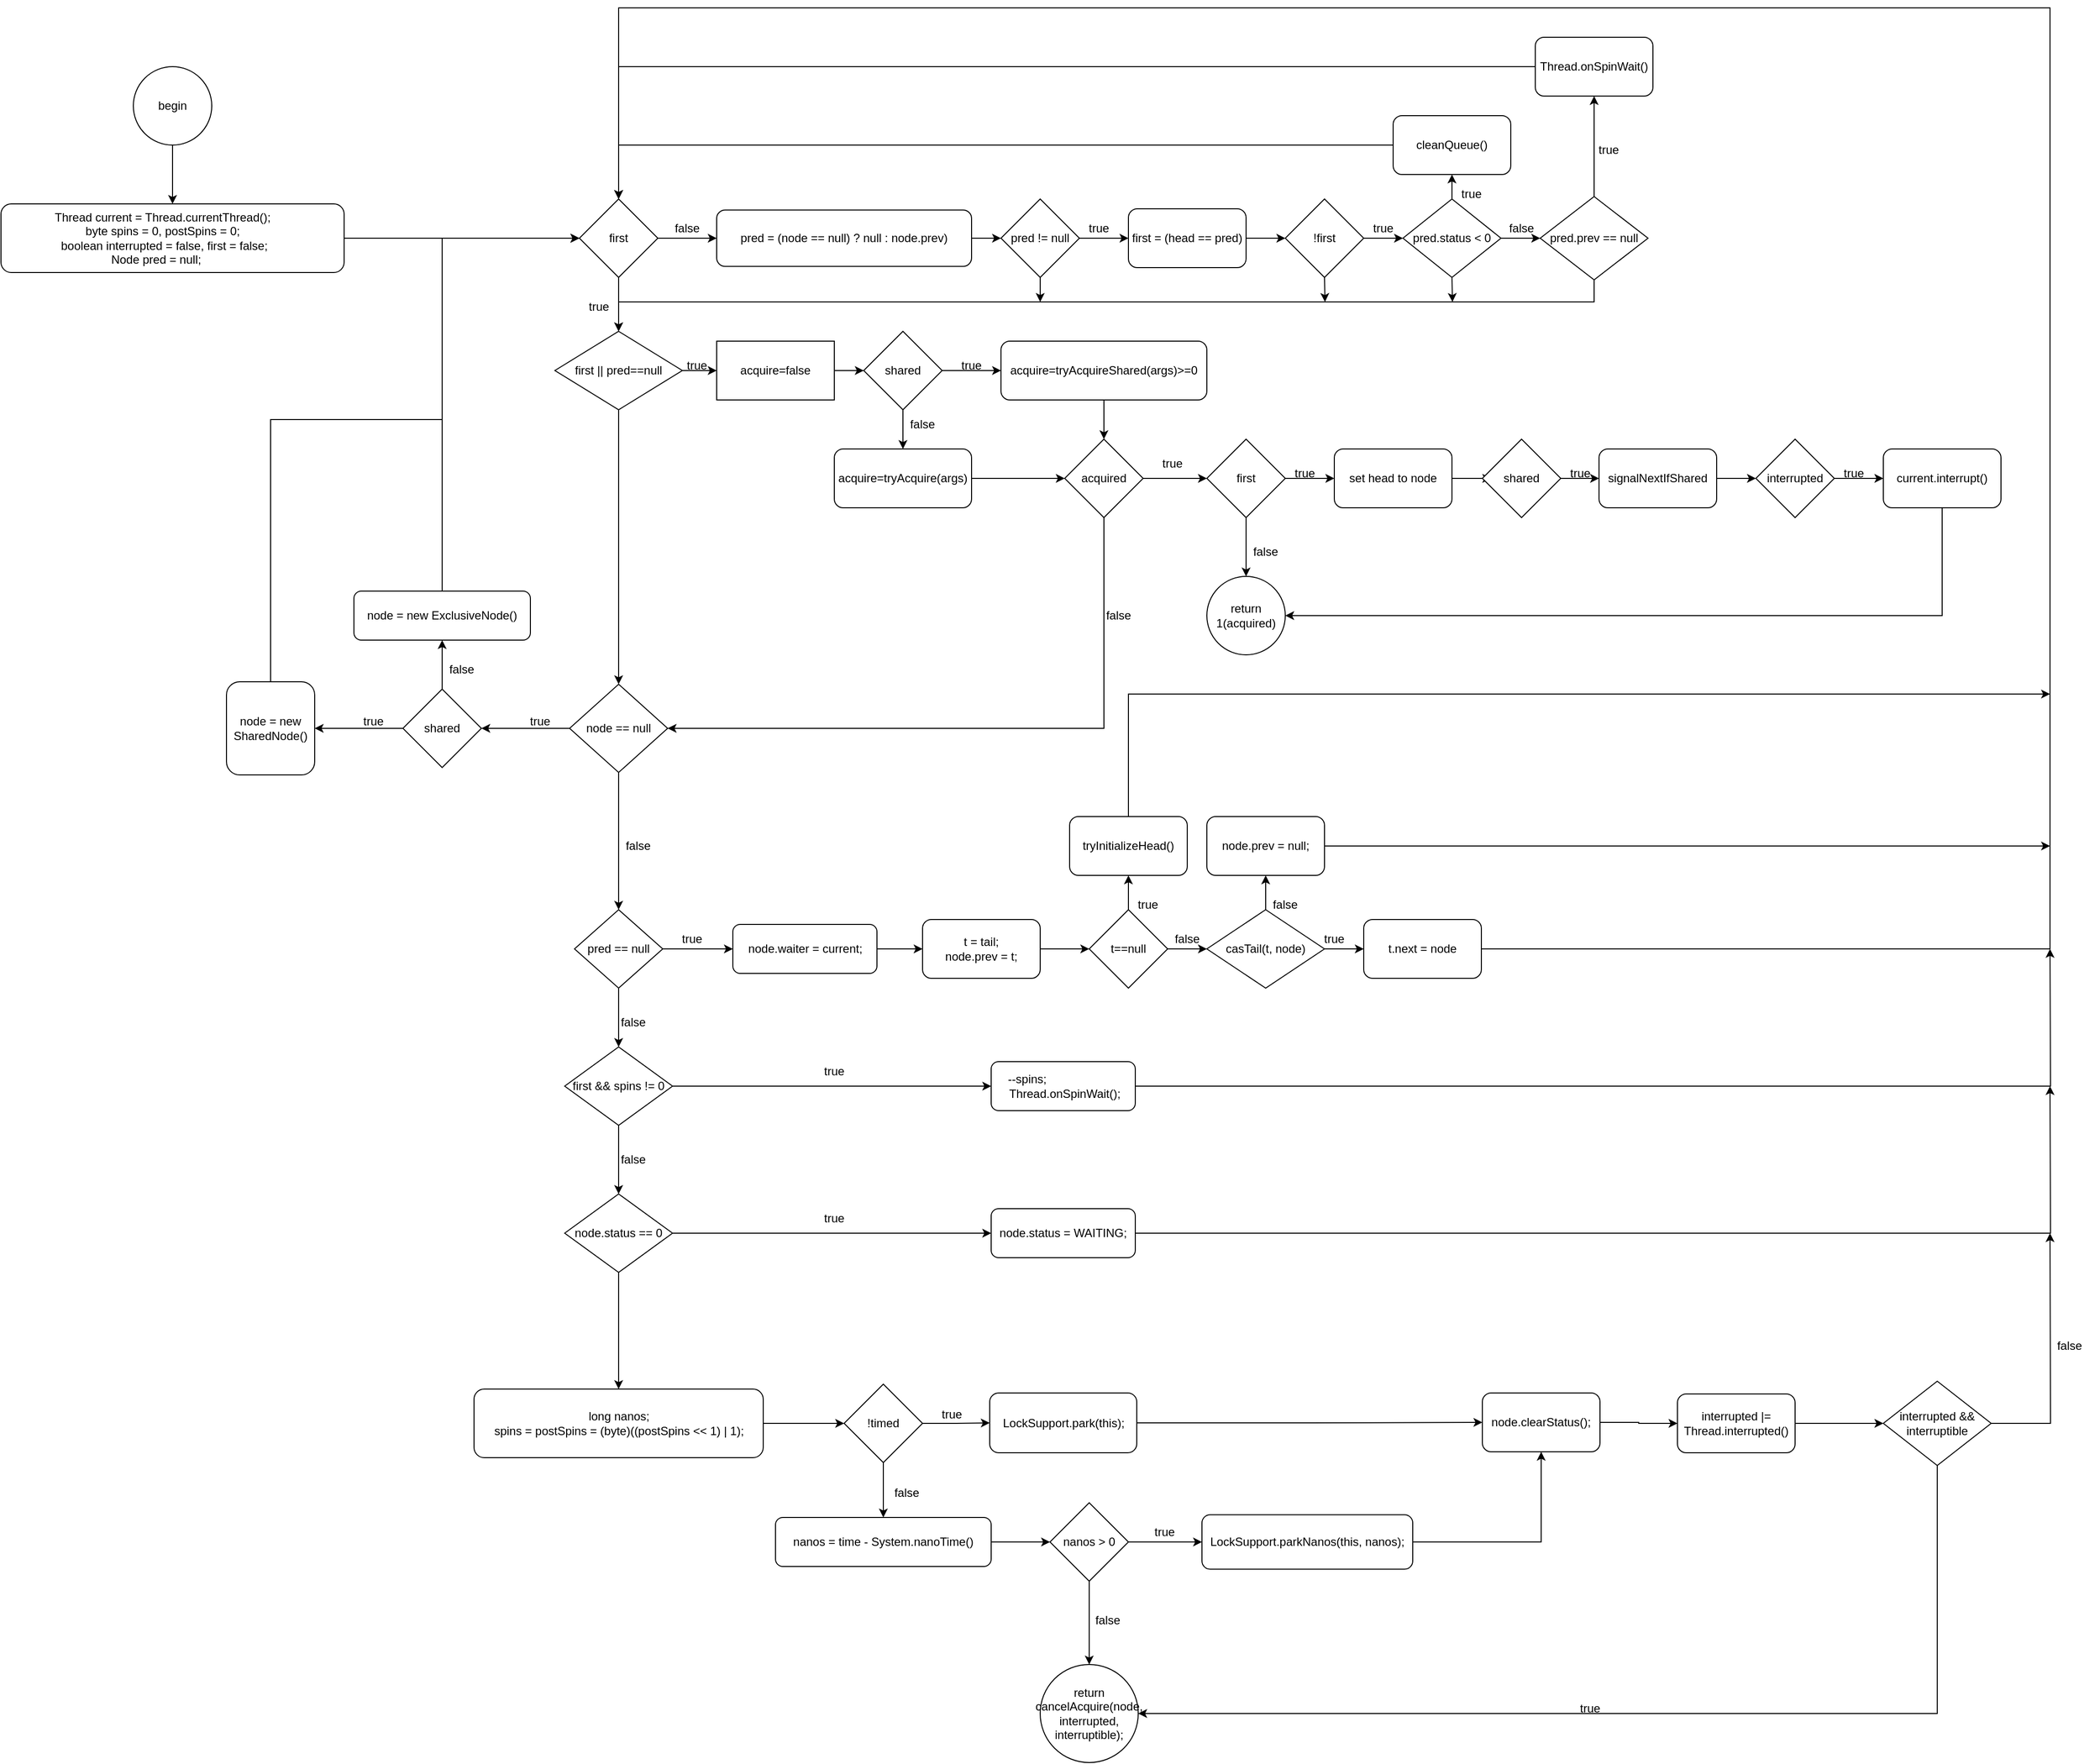 <mxfile version="20.2.0" type="github">
  <diagram id="C5RBs43oDa-KdzZeNtuy" name="Page-1">
    <mxGraphModel dx="3823" dy="1420" grid="1" gridSize="10" guides="1" tooltips="1" connect="1" arrows="1" fold="1" page="1" pageScale="1" pageWidth="827" pageHeight="1169" math="0" shadow="0">
      <root>
        <mxCell id="WIyWlLk6GJQsqaUBKTNV-0" />
        <mxCell id="WIyWlLk6GJQsqaUBKTNV-1" parent="WIyWlLk6GJQsqaUBKTNV-0" />
        <mxCell id="U8OeaTTCEagD44ShvvBb-2" style="edgeStyle=orthogonalEdgeStyle;rounded=0;orthogonalLoop=1;jettySize=auto;html=1;exitX=0.5;exitY=1;exitDx=0;exitDy=0;" edge="1" parent="WIyWlLk6GJQsqaUBKTNV-1" source="U8OeaTTCEagD44ShvvBb-0" target="U8OeaTTCEagD44ShvvBb-1">
          <mxGeometry relative="1" as="geometry" />
        </mxCell>
        <mxCell id="U8OeaTTCEagD44ShvvBb-0" value="begin" style="ellipse;whiteSpace=wrap;html=1;aspect=fixed;" vertex="1" parent="WIyWlLk6GJQsqaUBKTNV-1">
          <mxGeometry x="-435" y="370" width="80" height="80" as="geometry" />
        </mxCell>
        <mxCell id="U8OeaTTCEagD44ShvvBb-7" style="edgeStyle=orthogonalEdgeStyle;rounded=0;orthogonalLoop=1;jettySize=auto;html=1;" edge="1" parent="WIyWlLk6GJQsqaUBKTNV-1" source="U8OeaTTCEagD44ShvvBb-1" target="U8OeaTTCEagD44ShvvBb-6">
          <mxGeometry relative="1" as="geometry" />
        </mxCell>
        <mxCell id="U8OeaTTCEagD44ShvvBb-1" value="&lt;div&gt;Thread current = Thread.currentThread();&amp;nbsp;&amp;nbsp;&amp;nbsp;&amp;nbsp;&amp;nbsp;&amp;nbsp; &lt;br&gt;&lt;/div&gt;&lt;div&gt;&amp;nbsp;byte spins = 0, postSpins = 0;&amp;nbsp;&amp;nbsp;&amp;nbsp;&amp;nbsp;&amp;nbsp;&amp;nbsp;&amp;nbsp; &lt;br&gt;&lt;/div&gt;&lt;div&gt;&amp;nbsp;boolean interrupted = false, first = false;&amp;nbsp;&amp;nbsp;&amp;nbsp;&amp;nbsp;&amp;nbsp;&amp;nbsp; &lt;br&gt;&lt;/div&gt;&lt;div&gt;&amp;nbsp;Node pred = null;&amp;nbsp; &amp;nbsp; &amp;nbsp; &amp;nbsp; &amp;nbsp; &amp;nbsp; &lt;/div&gt;" style="rounded=1;whiteSpace=wrap;html=1;" vertex="1" parent="WIyWlLk6GJQsqaUBKTNV-1">
          <mxGeometry x="-570" y="510" width="350" height="70" as="geometry" />
        </mxCell>
        <mxCell id="U8OeaTTCEagD44ShvvBb-9" style="edgeStyle=orthogonalEdgeStyle;rounded=0;orthogonalLoop=1;jettySize=auto;html=1;exitX=1;exitY=0.5;exitDx=0;exitDy=0;entryX=0;entryY=0.5;entryDx=0;entryDy=0;" edge="1" parent="WIyWlLk6GJQsqaUBKTNV-1" source="U8OeaTTCEagD44ShvvBb-6" target="U8OeaTTCEagD44ShvvBb-8">
          <mxGeometry relative="1" as="geometry" />
        </mxCell>
        <mxCell id="U8OeaTTCEagD44ShvvBb-35" style="edgeStyle=orthogonalEdgeStyle;rounded=0;orthogonalLoop=1;jettySize=auto;html=1;exitX=0.5;exitY=1;exitDx=0;exitDy=0;" edge="1" parent="WIyWlLk6GJQsqaUBKTNV-1" source="U8OeaTTCEagD44ShvvBb-6" target="U8OeaTTCEagD44ShvvBb-33">
          <mxGeometry relative="1" as="geometry" />
        </mxCell>
        <mxCell id="U8OeaTTCEagD44ShvvBb-6" value="first" style="rhombus;whiteSpace=wrap;html=1;" vertex="1" parent="WIyWlLk6GJQsqaUBKTNV-1">
          <mxGeometry x="20" y="505" width="80" height="80" as="geometry" />
        </mxCell>
        <mxCell id="U8OeaTTCEagD44ShvvBb-12" style="edgeStyle=orthogonalEdgeStyle;rounded=0;orthogonalLoop=1;jettySize=auto;html=1;exitX=1;exitY=0.5;exitDx=0;exitDy=0;entryX=0;entryY=0.5;entryDx=0;entryDy=0;" edge="1" parent="WIyWlLk6GJQsqaUBKTNV-1" source="U8OeaTTCEagD44ShvvBb-8" target="U8OeaTTCEagD44ShvvBb-11">
          <mxGeometry relative="1" as="geometry" />
        </mxCell>
        <mxCell id="U8OeaTTCEagD44ShvvBb-8" value="pred = (node == null) ? null : node.prev)" style="rounded=1;whiteSpace=wrap;html=1;" vertex="1" parent="WIyWlLk6GJQsqaUBKTNV-1">
          <mxGeometry x="160" y="516.25" width="260" height="57.5" as="geometry" />
        </mxCell>
        <mxCell id="U8OeaTTCEagD44ShvvBb-10" value="false" style="text;html=1;strokeColor=none;fillColor=none;align=center;verticalAlign=middle;whiteSpace=wrap;rounded=0;" vertex="1" parent="WIyWlLk6GJQsqaUBKTNV-1">
          <mxGeometry x="100" y="520" width="60" height="30" as="geometry" />
        </mxCell>
        <mxCell id="U8OeaTTCEagD44ShvvBb-14" style="edgeStyle=orthogonalEdgeStyle;rounded=0;orthogonalLoop=1;jettySize=auto;html=1;exitX=1;exitY=0.5;exitDx=0;exitDy=0;entryX=0;entryY=0.5;entryDx=0;entryDy=0;" edge="1" parent="WIyWlLk6GJQsqaUBKTNV-1" source="U8OeaTTCEagD44ShvvBb-11" target="U8OeaTTCEagD44ShvvBb-13">
          <mxGeometry relative="1" as="geometry" />
        </mxCell>
        <mxCell id="U8OeaTTCEagD44ShvvBb-205" style="edgeStyle=orthogonalEdgeStyle;rounded=0;orthogonalLoop=1;jettySize=auto;html=1;" edge="1" parent="WIyWlLk6GJQsqaUBKTNV-1" source="U8OeaTTCEagD44ShvvBb-11">
          <mxGeometry relative="1" as="geometry">
            <mxPoint x="490.0" y="610" as="targetPoint" />
          </mxGeometry>
        </mxCell>
        <mxCell id="U8OeaTTCEagD44ShvvBb-11" value="pred != null" style="rhombus;whiteSpace=wrap;html=1;" vertex="1" parent="WIyWlLk6GJQsqaUBKTNV-1">
          <mxGeometry x="450" y="505" width="80" height="80" as="geometry" />
        </mxCell>
        <mxCell id="U8OeaTTCEagD44ShvvBb-17" style="edgeStyle=orthogonalEdgeStyle;rounded=0;orthogonalLoop=1;jettySize=auto;html=1;" edge="1" parent="WIyWlLk6GJQsqaUBKTNV-1" source="U8OeaTTCEagD44ShvvBb-13" target="U8OeaTTCEagD44ShvvBb-16">
          <mxGeometry relative="1" as="geometry" />
        </mxCell>
        <mxCell id="U8OeaTTCEagD44ShvvBb-13" value="first = (head == pred)" style="rounded=1;whiteSpace=wrap;html=1;" vertex="1" parent="WIyWlLk6GJQsqaUBKTNV-1">
          <mxGeometry x="580" y="515" width="120" height="60" as="geometry" />
        </mxCell>
        <mxCell id="U8OeaTTCEagD44ShvvBb-15" value="true" style="text;html=1;strokeColor=none;fillColor=none;align=center;verticalAlign=middle;whiteSpace=wrap;rounded=0;" vertex="1" parent="WIyWlLk6GJQsqaUBKTNV-1">
          <mxGeometry x="520" y="520" width="60" height="30" as="geometry" />
        </mxCell>
        <mxCell id="U8OeaTTCEagD44ShvvBb-19" style="edgeStyle=orthogonalEdgeStyle;rounded=0;orthogonalLoop=1;jettySize=auto;html=1;entryX=0;entryY=0.5;entryDx=0;entryDy=0;" edge="1" parent="WIyWlLk6GJQsqaUBKTNV-1" source="U8OeaTTCEagD44ShvvBb-16" target="U8OeaTTCEagD44ShvvBb-18">
          <mxGeometry relative="1" as="geometry" />
        </mxCell>
        <mxCell id="U8OeaTTCEagD44ShvvBb-203" style="edgeStyle=orthogonalEdgeStyle;rounded=0;orthogonalLoop=1;jettySize=auto;html=1;exitX=0.5;exitY=1;exitDx=0;exitDy=0;" edge="1" parent="WIyWlLk6GJQsqaUBKTNV-1" source="U8OeaTTCEagD44ShvvBb-16">
          <mxGeometry relative="1" as="geometry">
            <mxPoint x="780.5" y="610" as="targetPoint" />
          </mxGeometry>
        </mxCell>
        <mxCell id="U8OeaTTCEagD44ShvvBb-16" value="!first" style="rhombus;whiteSpace=wrap;html=1;" vertex="1" parent="WIyWlLk6GJQsqaUBKTNV-1">
          <mxGeometry x="740" y="505" width="80" height="80" as="geometry" />
        </mxCell>
        <mxCell id="U8OeaTTCEagD44ShvvBb-22" style="edgeStyle=orthogonalEdgeStyle;rounded=0;orthogonalLoop=1;jettySize=auto;html=1;exitX=0.5;exitY=0;exitDx=0;exitDy=0;entryX=0.5;entryY=1;entryDx=0;entryDy=0;" edge="1" parent="WIyWlLk6GJQsqaUBKTNV-1" source="U8OeaTTCEagD44ShvvBb-18" target="U8OeaTTCEagD44ShvvBb-21">
          <mxGeometry relative="1" as="geometry" />
        </mxCell>
        <mxCell id="U8OeaTTCEagD44ShvvBb-26" style="edgeStyle=orthogonalEdgeStyle;rounded=0;orthogonalLoop=1;jettySize=auto;html=1;entryX=0;entryY=0.5;entryDx=0;entryDy=0;" edge="1" parent="WIyWlLk6GJQsqaUBKTNV-1" source="U8OeaTTCEagD44ShvvBb-18" target="U8OeaTTCEagD44ShvvBb-25">
          <mxGeometry relative="1" as="geometry" />
        </mxCell>
        <mxCell id="U8OeaTTCEagD44ShvvBb-202" style="edgeStyle=orthogonalEdgeStyle;rounded=0;orthogonalLoop=1;jettySize=auto;html=1;exitX=0.5;exitY=1;exitDx=0;exitDy=0;" edge="1" parent="WIyWlLk6GJQsqaUBKTNV-1" source="U8OeaTTCEagD44ShvvBb-18">
          <mxGeometry relative="1" as="geometry">
            <mxPoint x="910.5" y="610" as="targetPoint" />
          </mxGeometry>
        </mxCell>
        <mxCell id="U8OeaTTCEagD44ShvvBb-18" value="pred.status &amp;lt; 0" style="rhombus;whiteSpace=wrap;html=1;" vertex="1" parent="WIyWlLk6GJQsqaUBKTNV-1">
          <mxGeometry x="860" y="505" width="100" height="80" as="geometry" />
        </mxCell>
        <mxCell id="U8OeaTTCEagD44ShvvBb-20" value="true" style="text;html=1;strokeColor=none;fillColor=none;align=center;verticalAlign=middle;whiteSpace=wrap;rounded=0;" vertex="1" parent="WIyWlLk6GJQsqaUBKTNV-1">
          <mxGeometry x="810" y="520" width="60" height="30" as="geometry" />
        </mxCell>
        <mxCell id="U8OeaTTCEagD44ShvvBb-24" style="edgeStyle=orthogonalEdgeStyle;rounded=0;orthogonalLoop=1;jettySize=auto;html=1;entryX=0.5;entryY=0;entryDx=0;entryDy=0;" edge="1" parent="WIyWlLk6GJQsqaUBKTNV-1" source="U8OeaTTCEagD44ShvvBb-21" target="U8OeaTTCEagD44ShvvBb-6">
          <mxGeometry relative="1" as="geometry" />
        </mxCell>
        <mxCell id="U8OeaTTCEagD44ShvvBb-21" value="cleanQueue()" style="rounded=1;whiteSpace=wrap;html=1;" vertex="1" parent="WIyWlLk6GJQsqaUBKTNV-1">
          <mxGeometry x="850" y="420" width="120" height="60" as="geometry" />
        </mxCell>
        <mxCell id="U8OeaTTCEagD44ShvvBb-23" value="true" style="text;html=1;strokeColor=none;fillColor=none;align=center;verticalAlign=middle;whiteSpace=wrap;rounded=0;" vertex="1" parent="WIyWlLk6GJQsqaUBKTNV-1">
          <mxGeometry x="900" y="485" width="60" height="30" as="geometry" />
        </mxCell>
        <mxCell id="U8OeaTTCEagD44ShvvBb-29" value="" style="edgeStyle=orthogonalEdgeStyle;rounded=0;orthogonalLoop=1;jettySize=auto;html=1;" edge="1" parent="WIyWlLk6GJQsqaUBKTNV-1" source="U8OeaTTCEagD44ShvvBb-25" target="U8OeaTTCEagD44ShvvBb-28">
          <mxGeometry relative="1" as="geometry" />
        </mxCell>
        <mxCell id="U8OeaTTCEagD44ShvvBb-201" style="edgeStyle=orthogonalEdgeStyle;rounded=0;orthogonalLoop=1;jettySize=auto;html=1;entryX=0.5;entryY=0;entryDx=0;entryDy=0;" edge="1" parent="WIyWlLk6GJQsqaUBKTNV-1" source="U8OeaTTCEagD44ShvvBb-25" target="U8OeaTTCEagD44ShvvBb-33">
          <mxGeometry relative="1" as="geometry">
            <Array as="points">
              <mxPoint x="1055" y="610" />
              <mxPoint x="60" y="610" />
            </Array>
          </mxGeometry>
        </mxCell>
        <mxCell id="U8OeaTTCEagD44ShvvBb-25" value="pred.prev == null" style="rhombus;whiteSpace=wrap;html=1;" vertex="1" parent="WIyWlLk6GJQsqaUBKTNV-1">
          <mxGeometry x="1000" y="502.5" width="110" height="85" as="geometry" />
        </mxCell>
        <mxCell id="U8OeaTTCEagD44ShvvBb-27" value="false" style="text;html=1;strokeColor=none;fillColor=none;align=center;verticalAlign=middle;whiteSpace=wrap;rounded=0;" vertex="1" parent="WIyWlLk6GJQsqaUBKTNV-1">
          <mxGeometry x="951" y="520" width="60" height="30" as="geometry" />
        </mxCell>
        <mxCell id="U8OeaTTCEagD44ShvvBb-31" style="edgeStyle=orthogonalEdgeStyle;rounded=0;orthogonalLoop=1;jettySize=auto;html=1;entryX=0.5;entryY=0;entryDx=0;entryDy=0;" edge="1" parent="WIyWlLk6GJQsqaUBKTNV-1" source="U8OeaTTCEagD44ShvvBb-28" target="U8OeaTTCEagD44ShvvBb-6">
          <mxGeometry relative="1" as="geometry" />
        </mxCell>
        <mxCell id="U8OeaTTCEagD44ShvvBb-28" value="Thread.onSpinWait()" style="rounded=1;whiteSpace=wrap;html=1;" vertex="1" parent="WIyWlLk6GJQsqaUBKTNV-1">
          <mxGeometry x="995" y="340" width="120" height="60" as="geometry" />
        </mxCell>
        <mxCell id="U8OeaTTCEagD44ShvvBb-32" value="true" style="text;html=1;strokeColor=none;fillColor=none;align=center;verticalAlign=middle;whiteSpace=wrap;rounded=0;" vertex="1" parent="WIyWlLk6GJQsqaUBKTNV-1">
          <mxGeometry x="1040" y="440" width="60" height="30" as="geometry" />
        </mxCell>
        <mxCell id="U8OeaTTCEagD44ShvvBb-51" style="edgeStyle=orthogonalEdgeStyle;rounded=0;orthogonalLoop=1;jettySize=auto;html=1;exitX=1;exitY=0.5;exitDx=0;exitDy=0;entryX=0;entryY=0.5;entryDx=0;entryDy=0;" edge="1" parent="WIyWlLk6GJQsqaUBKTNV-1" source="U8OeaTTCEagD44ShvvBb-33" target="U8OeaTTCEagD44ShvvBb-49">
          <mxGeometry relative="1" as="geometry" />
        </mxCell>
        <mxCell id="U8OeaTTCEagD44ShvvBb-90" style="edgeStyle=orthogonalEdgeStyle;rounded=0;orthogonalLoop=1;jettySize=auto;html=1;" edge="1" parent="WIyWlLk6GJQsqaUBKTNV-1" source="U8OeaTTCEagD44ShvvBb-33" target="U8OeaTTCEagD44ShvvBb-89">
          <mxGeometry relative="1" as="geometry" />
        </mxCell>
        <mxCell id="U8OeaTTCEagD44ShvvBb-33" value="first || pred==null" style="rhombus;whiteSpace=wrap;html=1;" vertex="1" parent="WIyWlLk6GJQsqaUBKTNV-1">
          <mxGeometry x="-5" y="640" width="130" height="80" as="geometry" />
        </mxCell>
        <mxCell id="U8OeaTTCEagD44ShvvBb-37" value="true" style="text;html=1;strokeColor=none;fillColor=none;align=center;verticalAlign=middle;whiteSpace=wrap;rounded=0;" vertex="1" parent="WIyWlLk6GJQsqaUBKTNV-1">
          <mxGeometry x="10" y="600" width="60" height="30" as="geometry" />
        </mxCell>
        <mxCell id="U8OeaTTCEagD44ShvvBb-53" style="edgeStyle=orthogonalEdgeStyle;rounded=0;orthogonalLoop=1;jettySize=auto;html=1;entryX=0;entryY=0.5;entryDx=0;entryDy=0;" edge="1" parent="WIyWlLk6GJQsqaUBKTNV-1" source="U8OeaTTCEagD44ShvvBb-49" target="U8OeaTTCEagD44ShvvBb-50">
          <mxGeometry relative="1" as="geometry" />
        </mxCell>
        <mxCell id="U8OeaTTCEagD44ShvvBb-49" value="acquire=false" style="rounded=0;whiteSpace=wrap;html=1;" vertex="1" parent="WIyWlLk6GJQsqaUBKTNV-1">
          <mxGeometry x="160" y="650" width="120" height="60" as="geometry" />
        </mxCell>
        <mxCell id="U8OeaTTCEagD44ShvvBb-55" style="edgeStyle=orthogonalEdgeStyle;rounded=0;orthogonalLoop=1;jettySize=auto;html=1;entryX=0;entryY=0.5;entryDx=0;entryDy=0;" edge="1" parent="WIyWlLk6GJQsqaUBKTNV-1" source="U8OeaTTCEagD44ShvvBb-50" target="U8OeaTTCEagD44ShvvBb-54">
          <mxGeometry relative="1" as="geometry" />
        </mxCell>
        <mxCell id="U8OeaTTCEagD44ShvvBb-58" style="edgeStyle=orthogonalEdgeStyle;rounded=0;orthogonalLoop=1;jettySize=auto;html=1;exitX=0.5;exitY=1;exitDx=0;exitDy=0;" edge="1" parent="WIyWlLk6GJQsqaUBKTNV-1" source="U8OeaTTCEagD44ShvvBb-50" target="U8OeaTTCEagD44ShvvBb-57">
          <mxGeometry relative="1" as="geometry" />
        </mxCell>
        <mxCell id="U8OeaTTCEagD44ShvvBb-50" value="shared" style="rhombus;whiteSpace=wrap;html=1;" vertex="1" parent="WIyWlLk6GJQsqaUBKTNV-1">
          <mxGeometry x="310" y="640" width="80" height="80" as="geometry" />
        </mxCell>
        <mxCell id="U8OeaTTCEagD44ShvvBb-52" value="true" style="text;html=1;strokeColor=none;fillColor=none;align=center;verticalAlign=middle;whiteSpace=wrap;rounded=0;" vertex="1" parent="WIyWlLk6GJQsqaUBKTNV-1">
          <mxGeometry x="110" y="660" width="60" height="30" as="geometry" />
        </mxCell>
        <mxCell id="U8OeaTTCEagD44ShvvBb-68" value="" style="edgeStyle=orthogonalEdgeStyle;rounded=0;orthogonalLoop=1;jettySize=auto;html=1;" edge="1" parent="WIyWlLk6GJQsqaUBKTNV-1" source="U8OeaTTCEagD44ShvvBb-54" target="U8OeaTTCEagD44ShvvBb-65">
          <mxGeometry relative="1" as="geometry" />
        </mxCell>
        <mxCell id="U8OeaTTCEagD44ShvvBb-54" value="acquire=tryAcquireShared(args)&amp;gt;=0" style="rounded=1;whiteSpace=wrap;html=1;" vertex="1" parent="WIyWlLk6GJQsqaUBKTNV-1">
          <mxGeometry x="450" y="650" width="210" height="60" as="geometry" />
        </mxCell>
        <mxCell id="U8OeaTTCEagD44ShvvBb-56" value="true" style="text;html=1;strokeColor=none;fillColor=none;align=center;verticalAlign=middle;whiteSpace=wrap;rounded=0;" vertex="1" parent="WIyWlLk6GJQsqaUBKTNV-1">
          <mxGeometry x="390" y="660" width="60" height="30" as="geometry" />
        </mxCell>
        <mxCell id="U8OeaTTCEagD44ShvvBb-69" value="" style="edgeStyle=orthogonalEdgeStyle;rounded=0;orthogonalLoop=1;jettySize=auto;html=1;" edge="1" parent="WIyWlLk6GJQsqaUBKTNV-1" source="U8OeaTTCEagD44ShvvBb-57" target="U8OeaTTCEagD44ShvvBb-65">
          <mxGeometry relative="1" as="geometry" />
        </mxCell>
        <mxCell id="U8OeaTTCEagD44ShvvBb-57" value="acquire=tryAcquire(args)" style="rounded=1;whiteSpace=wrap;html=1;" vertex="1" parent="WIyWlLk6GJQsqaUBKTNV-1">
          <mxGeometry x="280" y="760" width="140" height="60" as="geometry" />
        </mxCell>
        <mxCell id="U8OeaTTCEagD44ShvvBb-61" value="false" style="text;html=1;strokeColor=none;fillColor=none;align=center;verticalAlign=middle;whiteSpace=wrap;rounded=0;" vertex="1" parent="WIyWlLk6GJQsqaUBKTNV-1">
          <mxGeometry x="340" y="720" width="60" height="30" as="geometry" />
        </mxCell>
        <mxCell id="U8OeaTTCEagD44ShvvBb-71" style="edgeStyle=orthogonalEdgeStyle;rounded=0;orthogonalLoop=1;jettySize=auto;html=1;entryX=0;entryY=0.5;entryDx=0;entryDy=0;" edge="1" parent="WIyWlLk6GJQsqaUBKTNV-1" source="U8OeaTTCEagD44ShvvBb-65" target="U8OeaTTCEagD44ShvvBb-70">
          <mxGeometry relative="1" as="geometry" />
        </mxCell>
        <mxCell id="U8OeaTTCEagD44ShvvBb-151" style="edgeStyle=orthogonalEdgeStyle;rounded=0;orthogonalLoop=1;jettySize=auto;html=1;entryX=1;entryY=0.5;entryDx=0;entryDy=0;" edge="1" parent="WIyWlLk6GJQsqaUBKTNV-1" source="U8OeaTTCEagD44ShvvBb-65" target="U8OeaTTCEagD44ShvvBb-89">
          <mxGeometry relative="1" as="geometry">
            <mxPoint x="555.0" y="960" as="targetPoint" />
            <Array as="points">
              <mxPoint x="555" y="1045" />
            </Array>
          </mxGeometry>
        </mxCell>
        <mxCell id="U8OeaTTCEagD44ShvvBb-65" value="acquired" style="rhombus;whiteSpace=wrap;html=1;" vertex="1" parent="WIyWlLk6GJQsqaUBKTNV-1">
          <mxGeometry x="515" y="750" width="80" height="80" as="geometry" />
        </mxCell>
        <mxCell id="U8OeaTTCEagD44ShvvBb-74" style="edgeStyle=orthogonalEdgeStyle;rounded=0;orthogonalLoop=1;jettySize=auto;html=1;exitX=1;exitY=0.5;exitDx=0;exitDy=0;entryX=0;entryY=0.5;entryDx=0;entryDy=0;" edge="1" parent="WIyWlLk6GJQsqaUBKTNV-1" source="U8OeaTTCEagD44ShvvBb-70" target="U8OeaTTCEagD44ShvvBb-73">
          <mxGeometry relative="1" as="geometry" />
        </mxCell>
        <mxCell id="U8OeaTTCEagD44ShvvBb-88" style="edgeStyle=orthogonalEdgeStyle;rounded=0;orthogonalLoop=1;jettySize=auto;html=1;entryX=0.5;entryY=0;entryDx=0;entryDy=0;" edge="1" parent="WIyWlLk6GJQsqaUBKTNV-1" source="U8OeaTTCEagD44ShvvBb-70" target="U8OeaTTCEagD44ShvvBb-87">
          <mxGeometry relative="1" as="geometry" />
        </mxCell>
        <mxCell id="U8OeaTTCEagD44ShvvBb-70" value="first" style="rhombus;whiteSpace=wrap;html=1;" vertex="1" parent="WIyWlLk6GJQsqaUBKTNV-1">
          <mxGeometry x="660" y="750" width="80" height="80" as="geometry" />
        </mxCell>
        <mxCell id="U8OeaTTCEagD44ShvvBb-72" value="true" style="text;html=1;strokeColor=none;fillColor=none;align=center;verticalAlign=middle;whiteSpace=wrap;rounded=0;" vertex="1" parent="WIyWlLk6GJQsqaUBKTNV-1">
          <mxGeometry x="595" y="760" width="60" height="30" as="geometry" />
        </mxCell>
        <mxCell id="U8OeaTTCEagD44ShvvBb-78" style="edgeStyle=orthogonalEdgeStyle;rounded=0;orthogonalLoop=1;jettySize=auto;html=1;entryX=0.113;entryY=0.5;entryDx=0;entryDy=0;entryPerimeter=0;" edge="1" parent="WIyWlLk6GJQsqaUBKTNV-1" source="U8OeaTTCEagD44ShvvBb-73" target="U8OeaTTCEagD44ShvvBb-76">
          <mxGeometry relative="1" as="geometry" />
        </mxCell>
        <mxCell id="U8OeaTTCEagD44ShvvBb-73" value="set head to node" style="rounded=1;whiteSpace=wrap;html=1;" vertex="1" parent="WIyWlLk6GJQsqaUBKTNV-1">
          <mxGeometry x="790" y="760" width="120" height="60" as="geometry" />
        </mxCell>
        <mxCell id="U8OeaTTCEagD44ShvvBb-75" value="true" style="text;html=1;strokeColor=none;fillColor=none;align=center;verticalAlign=middle;whiteSpace=wrap;rounded=0;" vertex="1" parent="WIyWlLk6GJQsqaUBKTNV-1">
          <mxGeometry x="730" y="770" width="60" height="30" as="geometry" />
        </mxCell>
        <mxCell id="U8OeaTTCEagD44ShvvBb-79" style="edgeStyle=orthogonalEdgeStyle;rounded=0;orthogonalLoop=1;jettySize=auto;html=1;entryX=0;entryY=0.5;entryDx=0;entryDy=0;" edge="1" parent="WIyWlLk6GJQsqaUBKTNV-1" source="U8OeaTTCEagD44ShvvBb-76" target="U8OeaTTCEagD44ShvvBb-77">
          <mxGeometry relative="1" as="geometry" />
        </mxCell>
        <mxCell id="U8OeaTTCEagD44ShvvBb-76" value="shared" style="rhombus;whiteSpace=wrap;html=1;" vertex="1" parent="WIyWlLk6GJQsqaUBKTNV-1">
          <mxGeometry x="941" y="750" width="80" height="80" as="geometry" />
        </mxCell>
        <mxCell id="U8OeaTTCEagD44ShvvBb-82" style="edgeStyle=orthogonalEdgeStyle;rounded=0;orthogonalLoop=1;jettySize=auto;html=1;entryX=0;entryY=0.5;entryDx=0;entryDy=0;" edge="1" parent="WIyWlLk6GJQsqaUBKTNV-1" source="U8OeaTTCEagD44ShvvBb-77" target="U8OeaTTCEagD44ShvvBb-81">
          <mxGeometry relative="1" as="geometry" />
        </mxCell>
        <mxCell id="U8OeaTTCEagD44ShvvBb-77" value="signalNextIfShared" style="rounded=1;whiteSpace=wrap;html=1;" vertex="1" parent="WIyWlLk6GJQsqaUBKTNV-1">
          <mxGeometry x="1060" y="760" width="120" height="60" as="geometry" />
        </mxCell>
        <mxCell id="U8OeaTTCEagD44ShvvBb-80" value="true" style="text;html=1;strokeColor=none;fillColor=none;align=center;verticalAlign=middle;whiteSpace=wrap;rounded=0;" vertex="1" parent="WIyWlLk6GJQsqaUBKTNV-1">
          <mxGeometry x="1011" y="770" width="60" height="30" as="geometry" />
        </mxCell>
        <mxCell id="U8OeaTTCEagD44ShvvBb-84" style="edgeStyle=orthogonalEdgeStyle;rounded=0;orthogonalLoop=1;jettySize=auto;html=1;entryX=0;entryY=0.5;entryDx=0;entryDy=0;" edge="1" parent="WIyWlLk6GJQsqaUBKTNV-1" source="U8OeaTTCEagD44ShvvBb-81" target="U8OeaTTCEagD44ShvvBb-83">
          <mxGeometry relative="1" as="geometry" />
        </mxCell>
        <mxCell id="U8OeaTTCEagD44ShvvBb-81" value="interrupted" style="rhombus;whiteSpace=wrap;html=1;" vertex="1" parent="WIyWlLk6GJQsqaUBKTNV-1">
          <mxGeometry x="1220" y="750" width="80" height="80" as="geometry" />
        </mxCell>
        <mxCell id="U8OeaTTCEagD44ShvvBb-156" style="edgeStyle=orthogonalEdgeStyle;rounded=0;orthogonalLoop=1;jettySize=auto;html=1;entryX=1;entryY=0.5;entryDx=0;entryDy=0;" edge="1" parent="WIyWlLk6GJQsqaUBKTNV-1" source="U8OeaTTCEagD44ShvvBb-83" target="U8OeaTTCEagD44ShvvBb-87">
          <mxGeometry relative="1" as="geometry">
            <Array as="points">
              <mxPoint x="1410" y="930" />
            </Array>
          </mxGeometry>
        </mxCell>
        <mxCell id="U8OeaTTCEagD44ShvvBb-83" value="current.interrupt()" style="rounded=1;whiteSpace=wrap;html=1;" vertex="1" parent="WIyWlLk6GJQsqaUBKTNV-1">
          <mxGeometry x="1350" y="760" width="120" height="60" as="geometry" />
        </mxCell>
        <mxCell id="U8OeaTTCEagD44ShvvBb-85" value="true" style="text;html=1;strokeColor=none;fillColor=none;align=center;verticalAlign=middle;whiteSpace=wrap;rounded=0;" vertex="1" parent="WIyWlLk6GJQsqaUBKTNV-1">
          <mxGeometry x="1290" y="770" width="60" height="30" as="geometry" />
        </mxCell>
        <mxCell id="U8OeaTTCEagD44ShvvBb-87" value="return 1(acquired)" style="ellipse;whiteSpace=wrap;html=1;aspect=fixed;" vertex="1" parent="WIyWlLk6GJQsqaUBKTNV-1">
          <mxGeometry x="660" y="890" width="80" height="80" as="geometry" />
        </mxCell>
        <mxCell id="U8OeaTTCEagD44ShvvBb-104" style="edgeStyle=orthogonalEdgeStyle;rounded=0;orthogonalLoop=1;jettySize=auto;html=1;" edge="1" parent="WIyWlLk6GJQsqaUBKTNV-1" source="U8OeaTTCEagD44ShvvBb-89" target="U8OeaTTCEagD44ShvvBb-103">
          <mxGeometry relative="1" as="geometry" />
        </mxCell>
        <mxCell id="U8OeaTTCEagD44ShvvBb-89" value="node == null" style="rhombus;whiteSpace=wrap;html=1;rotation=0;" vertex="1" parent="WIyWlLk6GJQsqaUBKTNV-1">
          <mxGeometry x="10" y="1000" width="100" height="90" as="geometry" />
        </mxCell>
        <mxCell id="U8OeaTTCEagD44ShvvBb-97" value="" style="edgeStyle=orthogonalEdgeStyle;rounded=0;orthogonalLoop=1;jettySize=auto;html=1;" edge="1" parent="WIyWlLk6GJQsqaUBKTNV-1" source="U8OeaTTCEagD44ShvvBb-92" target="U8OeaTTCEagD44ShvvBb-95">
          <mxGeometry relative="1" as="geometry" />
        </mxCell>
        <mxCell id="U8OeaTTCEagD44ShvvBb-99" style="edgeStyle=orthogonalEdgeStyle;rounded=0;orthogonalLoop=1;jettySize=auto;html=1;" edge="1" parent="WIyWlLk6GJQsqaUBKTNV-1" source="U8OeaTTCEagD44ShvvBb-92" target="U8OeaTTCEagD44ShvvBb-96">
          <mxGeometry relative="1" as="geometry" />
        </mxCell>
        <mxCell id="U8OeaTTCEagD44ShvvBb-92" value="shared" style="rhombus;whiteSpace=wrap;html=1;" vertex="1" parent="WIyWlLk6GJQsqaUBKTNV-1">
          <mxGeometry x="-160" y="1005" width="80" height="80" as="geometry" />
        </mxCell>
        <mxCell id="U8OeaTTCEagD44ShvvBb-130" style="edgeStyle=orthogonalEdgeStyle;rounded=0;orthogonalLoop=1;jettySize=auto;html=1;" edge="1" parent="WIyWlLk6GJQsqaUBKTNV-1" source="U8OeaTTCEagD44ShvvBb-89" target="U8OeaTTCEagD44ShvvBb-92">
          <mxGeometry relative="1" as="geometry" />
        </mxCell>
        <mxCell id="U8OeaTTCEagD44ShvvBb-94" value="true" style="text;html=1;strokeColor=none;fillColor=none;align=center;verticalAlign=middle;whiteSpace=wrap;rounded=0;" vertex="1" parent="WIyWlLk6GJQsqaUBKTNV-1">
          <mxGeometry x="-50" y="1022.5" width="60" height="30" as="geometry" />
        </mxCell>
        <mxCell id="U8OeaTTCEagD44ShvvBb-135" style="edgeStyle=orthogonalEdgeStyle;rounded=0;orthogonalLoop=1;jettySize=auto;html=1;entryX=0;entryY=0.5;entryDx=0;entryDy=0;" edge="1" parent="WIyWlLk6GJQsqaUBKTNV-1" source="U8OeaTTCEagD44ShvvBb-95" target="U8OeaTTCEagD44ShvvBb-6">
          <mxGeometry relative="1" as="geometry">
            <Array as="points">
              <mxPoint x="-295" y="730" />
              <mxPoint x="-120" y="730" />
              <mxPoint x="-120" y="545" />
            </Array>
          </mxGeometry>
        </mxCell>
        <mxCell id="U8OeaTTCEagD44ShvvBb-95" value="node = new SharedNode()" style="rounded=1;whiteSpace=wrap;html=1;direction=south;" vertex="1" parent="WIyWlLk6GJQsqaUBKTNV-1">
          <mxGeometry x="-340" y="997.5" width="90" height="95" as="geometry" />
        </mxCell>
        <mxCell id="U8OeaTTCEagD44ShvvBb-132" style="edgeStyle=orthogonalEdgeStyle;rounded=0;orthogonalLoop=1;jettySize=auto;html=1;entryX=0;entryY=0.5;entryDx=0;entryDy=0;" edge="1" parent="WIyWlLk6GJQsqaUBKTNV-1" source="U8OeaTTCEagD44ShvvBb-96" target="U8OeaTTCEagD44ShvvBb-6">
          <mxGeometry relative="1" as="geometry">
            <mxPoint x="-120" y="540" as="targetPoint" />
            <Array as="points">
              <mxPoint x="-120" y="545" />
            </Array>
          </mxGeometry>
        </mxCell>
        <mxCell id="U8OeaTTCEagD44ShvvBb-96" value="node = new ExclusiveNode()" style="rounded=1;whiteSpace=wrap;html=1;" vertex="1" parent="WIyWlLk6GJQsqaUBKTNV-1">
          <mxGeometry x="-210" y="905" width="180" height="50" as="geometry" />
        </mxCell>
        <mxCell id="U8OeaTTCEagD44ShvvBb-98" value="true" style="text;html=1;strokeColor=none;fillColor=none;align=center;verticalAlign=middle;whiteSpace=wrap;rounded=0;" vertex="1" parent="WIyWlLk6GJQsqaUBKTNV-1">
          <mxGeometry x="-220" y="1022.5" width="60" height="30" as="geometry" />
        </mxCell>
        <mxCell id="U8OeaTTCEagD44ShvvBb-102" value="false" style="text;html=1;strokeColor=none;fillColor=none;align=center;verticalAlign=middle;whiteSpace=wrap;rounded=0;" vertex="1" parent="WIyWlLk6GJQsqaUBKTNV-1">
          <mxGeometry x="-130" y="970" width="60" height="30" as="geometry" />
        </mxCell>
        <mxCell id="U8OeaTTCEagD44ShvvBb-107" style="edgeStyle=orthogonalEdgeStyle;rounded=0;orthogonalLoop=1;jettySize=auto;html=1;" edge="1" parent="WIyWlLk6GJQsqaUBKTNV-1" source="U8OeaTTCEagD44ShvvBb-103" target="U8OeaTTCEagD44ShvvBb-106">
          <mxGeometry relative="1" as="geometry" />
        </mxCell>
        <mxCell id="U8OeaTTCEagD44ShvvBb-127" value="" style="edgeStyle=orthogonalEdgeStyle;rounded=0;orthogonalLoop=1;jettySize=auto;html=1;" edge="1" parent="WIyWlLk6GJQsqaUBKTNV-1" source="U8OeaTTCEagD44ShvvBb-103" target="U8OeaTTCEagD44ShvvBb-126">
          <mxGeometry relative="1" as="geometry" />
        </mxCell>
        <mxCell id="U8OeaTTCEagD44ShvvBb-103" value="pred == null" style="rhombus;whiteSpace=wrap;html=1;" vertex="1" parent="WIyWlLk6GJQsqaUBKTNV-1">
          <mxGeometry x="15" y="1230" width="90" height="80" as="geometry" />
        </mxCell>
        <mxCell id="U8OeaTTCEagD44ShvvBb-105" value="false" style="text;html=1;strokeColor=none;fillColor=none;align=center;verticalAlign=middle;whiteSpace=wrap;rounded=0;" vertex="1" parent="WIyWlLk6GJQsqaUBKTNV-1">
          <mxGeometry x="50" y="1150" width="60" height="30" as="geometry" />
        </mxCell>
        <mxCell id="U8OeaTTCEagD44ShvvBb-109" value="" style="edgeStyle=orthogonalEdgeStyle;rounded=0;orthogonalLoop=1;jettySize=auto;html=1;" edge="1" parent="WIyWlLk6GJQsqaUBKTNV-1" source="U8OeaTTCEagD44ShvvBb-106" target="U8OeaTTCEagD44ShvvBb-108">
          <mxGeometry relative="1" as="geometry" />
        </mxCell>
        <mxCell id="U8OeaTTCEagD44ShvvBb-106" value="node.waiter = current;" style="rounded=1;whiteSpace=wrap;html=1;" vertex="1" parent="WIyWlLk6GJQsqaUBKTNV-1">
          <mxGeometry x="176.5" y="1245" width="147" height="50" as="geometry" />
        </mxCell>
        <mxCell id="U8OeaTTCEagD44ShvvBb-111" value="" style="edgeStyle=orthogonalEdgeStyle;rounded=0;orthogonalLoop=1;jettySize=auto;html=1;" edge="1" parent="WIyWlLk6GJQsqaUBKTNV-1" source="U8OeaTTCEagD44ShvvBb-108" target="U8OeaTTCEagD44ShvvBb-110">
          <mxGeometry relative="1" as="geometry" />
        </mxCell>
        <mxCell id="U8OeaTTCEagD44ShvvBb-108" value="&lt;div&gt;t = tail;&lt;/div&gt;&lt;div&gt;node.prev = t;&lt;br&gt;&lt;/div&gt;" style="rounded=1;whiteSpace=wrap;html=1;" vertex="1" parent="WIyWlLk6GJQsqaUBKTNV-1">
          <mxGeometry x="370" y="1240" width="120" height="60" as="geometry" />
        </mxCell>
        <mxCell id="U8OeaTTCEagD44ShvvBb-113" value="" style="edgeStyle=orthogonalEdgeStyle;rounded=0;orthogonalLoop=1;jettySize=auto;html=1;" edge="1" parent="WIyWlLk6GJQsqaUBKTNV-1" source="U8OeaTTCEagD44ShvvBb-110" target="U8OeaTTCEagD44ShvvBb-112">
          <mxGeometry relative="1" as="geometry" />
        </mxCell>
        <mxCell id="U8OeaTTCEagD44ShvvBb-117" value="" style="edgeStyle=orthogonalEdgeStyle;rounded=0;orthogonalLoop=1;jettySize=auto;html=1;" edge="1" parent="WIyWlLk6GJQsqaUBKTNV-1" source="U8OeaTTCEagD44ShvvBb-110" target="U8OeaTTCEagD44ShvvBb-116">
          <mxGeometry relative="1" as="geometry" />
        </mxCell>
        <mxCell id="U8OeaTTCEagD44ShvvBb-110" value="t==null" style="rhombus;whiteSpace=wrap;html=1;" vertex="1" parent="WIyWlLk6GJQsqaUBKTNV-1">
          <mxGeometry x="540" y="1230" width="80" height="80" as="geometry" />
        </mxCell>
        <mxCell id="U8OeaTTCEagD44ShvvBb-141" style="edgeStyle=orthogonalEdgeStyle;rounded=0;orthogonalLoop=1;jettySize=auto;html=1;" edge="1" parent="WIyWlLk6GJQsqaUBKTNV-1" source="U8OeaTTCEagD44ShvvBb-112">
          <mxGeometry relative="1" as="geometry">
            <mxPoint x="1520.0" y="1010" as="targetPoint" />
            <Array as="points">
              <mxPoint x="580" y="1010" />
            </Array>
          </mxGeometry>
        </mxCell>
        <mxCell id="U8OeaTTCEagD44ShvvBb-112" value="tryInitializeHead()" style="rounded=1;whiteSpace=wrap;html=1;" vertex="1" parent="WIyWlLk6GJQsqaUBKTNV-1">
          <mxGeometry x="520" y="1135" width="120" height="60" as="geometry" />
        </mxCell>
        <mxCell id="U8OeaTTCEagD44ShvvBb-114" value="true" style="text;html=1;strokeColor=none;fillColor=none;align=center;verticalAlign=middle;whiteSpace=wrap;rounded=0;" vertex="1" parent="WIyWlLk6GJQsqaUBKTNV-1">
          <mxGeometry x="570" y="1210" width="60" height="30" as="geometry" />
        </mxCell>
        <mxCell id="U8OeaTTCEagD44ShvvBb-120" style="edgeStyle=orthogonalEdgeStyle;rounded=0;orthogonalLoop=1;jettySize=auto;html=1;exitX=0.5;exitY=0;exitDx=0;exitDy=0;entryX=0.5;entryY=1;entryDx=0;entryDy=0;" edge="1" parent="WIyWlLk6GJQsqaUBKTNV-1" source="U8OeaTTCEagD44ShvvBb-116" target="U8OeaTTCEagD44ShvvBb-119">
          <mxGeometry relative="1" as="geometry" />
        </mxCell>
        <mxCell id="U8OeaTTCEagD44ShvvBb-123" value="" style="edgeStyle=orthogonalEdgeStyle;rounded=0;orthogonalLoop=1;jettySize=auto;html=1;" edge="1" parent="WIyWlLk6GJQsqaUBKTNV-1" source="U8OeaTTCEagD44ShvvBb-116" target="U8OeaTTCEagD44ShvvBb-122">
          <mxGeometry relative="1" as="geometry" />
        </mxCell>
        <mxCell id="U8OeaTTCEagD44ShvvBb-116" value="casTail(t, node)" style="rhombus;whiteSpace=wrap;html=1;" vertex="1" parent="WIyWlLk6GJQsqaUBKTNV-1">
          <mxGeometry x="660" y="1230" width="120" height="80" as="geometry" />
        </mxCell>
        <mxCell id="U8OeaTTCEagD44ShvvBb-118" value="false" style="text;html=1;strokeColor=none;fillColor=none;align=center;verticalAlign=middle;whiteSpace=wrap;rounded=0;" vertex="1" parent="WIyWlLk6GJQsqaUBKTNV-1">
          <mxGeometry x="610" y="1245" width="60" height="30" as="geometry" />
        </mxCell>
        <mxCell id="U8OeaTTCEagD44ShvvBb-137" style="edgeStyle=orthogonalEdgeStyle;rounded=0;orthogonalLoop=1;jettySize=auto;html=1;" edge="1" parent="WIyWlLk6GJQsqaUBKTNV-1" source="U8OeaTTCEagD44ShvvBb-119">
          <mxGeometry relative="1" as="geometry">
            <mxPoint x="1520" y="1165" as="targetPoint" />
          </mxGeometry>
        </mxCell>
        <mxCell id="U8OeaTTCEagD44ShvvBb-119" value="node.prev = null;" style="rounded=1;whiteSpace=wrap;html=1;" vertex="1" parent="WIyWlLk6GJQsqaUBKTNV-1">
          <mxGeometry x="660" y="1135" width="120" height="60" as="geometry" />
        </mxCell>
        <mxCell id="U8OeaTTCEagD44ShvvBb-121" value="false" style="text;html=1;strokeColor=none;fillColor=none;align=center;verticalAlign=middle;whiteSpace=wrap;rounded=0;" vertex="1" parent="WIyWlLk6GJQsqaUBKTNV-1">
          <mxGeometry x="710" y="1210" width="60" height="30" as="geometry" />
        </mxCell>
        <mxCell id="U8OeaTTCEagD44ShvvBb-136" style="edgeStyle=orthogonalEdgeStyle;rounded=0;orthogonalLoop=1;jettySize=auto;html=1;exitX=1;exitY=0.5;exitDx=0;exitDy=0;entryX=0.5;entryY=0;entryDx=0;entryDy=0;" edge="1" parent="WIyWlLk6GJQsqaUBKTNV-1" source="U8OeaTTCEagD44ShvvBb-122" target="U8OeaTTCEagD44ShvvBb-6">
          <mxGeometry relative="1" as="geometry">
            <Array as="points">
              <mxPoint x="1520" y="1270" />
              <mxPoint x="1520" y="310" />
              <mxPoint x="60" y="310" />
            </Array>
          </mxGeometry>
        </mxCell>
        <mxCell id="U8OeaTTCEagD44ShvvBb-122" value="t.next = node" style="rounded=1;whiteSpace=wrap;html=1;" vertex="1" parent="WIyWlLk6GJQsqaUBKTNV-1">
          <mxGeometry x="820" y="1240" width="120" height="60" as="geometry" />
        </mxCell>
        <mxCell id="U8OeaTTCEagD44ShvvBb-124" value="true" style="text;html=1;strokeColor=none;fillColor=none;align=center;verticalAlign=middle;whiteSpace=wrap;rounded=0;" vertex="1" parent="WIyWlLk6GJQsqaUBKTNV-1">
          <mxGeometry x="760" y="1245" width="60" height="30" as="geometry" />
        </mxCell>
        <mxCell id="U8OeaTTCEagD44ShvvBb-125" value="true" style="text;html=1;strokeColor=none;fillColor=none;align=center;verticalAlign=middle;whiteSpace=wrap;rounded=0;" vertex="1" parent="WIyWlLk6GJQsqaUBKTNV-1">
          <mxGeometry x="105" y="1245" width="60" height="30" as="geometry" />
        </mxCell>
        <mxCell id="U8OeaTTCEagD44ShvvBb-138" value="" style="edgeStyle=orthogonalEdgeStyle;rounded=0;orthogonalLoop=1;jettySize=auto;html=1;" edge="1" parent="WIyWlLk6GJQsqaUBKTNV-1" source="U8OeaTTCEagD44ShvvBb-126" target="U8OeaTTCEagD44ShvvBb-128">
          <mxGeometry relative="1" as="geometry" />
        </mxCell>
        <mxCell id="U8OeaTTCEagD44ShvvBb-145" style="edgeStyle=orthogonalEdgeStyle;rounded=0;orthogonalLoop=1;jettySize=auto;html=1;exitX=0.5;exitY=1;exitDx=0;exitDy=0;" edge="1" parent="WIyWlLk6GJQsqaUBKTNV-1" source="U8OeaTTCEagD44ShvvBb-126" target="U8OeaTTCEagD44ShvvBb-144">
          <mxGeometry relative="1" as="geometry" />
        </mxCell>
        <mxCell id="U8OeaTTCEagD44ShvvBb-126" value="first &amp;amp;&amp;amp; spins != 0" style="rhombus;whiteSpace=wrap;html=1;" vertex="1" parent="WIyWlLk6GJQsqaUBKTNV-1">
          <mxGeometry x="5" y="1370" width="110" height="80" as="geometry" />
        </mxCell>
        <mxCell id="U8OeaTTCEagD44ShvvBb-140" style="edgeStyle=orthogonalEdgeStyle;rounded=0;orthogonalLoop=1;jettySize=auto;html=1;" edge="1" parent="WIyWlLk6GJQsqaUBKTNV-1" source="U8OeaTTCEagD44ShvvBb-128">
          <mxGeometry relative="1" as="geometry">
            <mxPoint x="1520.0" y="1270" as="targetPoint" />
          </mxGeometry>
        </mxCell>
        <mxCell id="U8OeaTTCEagD44ShvvBb-128" value="&amp;nbsp;--spins;&amp;nbsp;&amp;nbsp;&amp;nbsp;&amp;nbsp;&amp;nbsp;&amp;nbsp;&amp;nbsp;&amp;nbsp;&amp;nbsp;&amp;nbsp;&amp;nbsp;&amp;nbsp;&amp;nbsp;&amp;nbsp;&amp;nbsp;&amp;nbsp;&amp;nbsp;&amp;nbsp;&amp;nbsp;&amp;nbsp;&amp;nbsp; &amp;nbsp;&lt;br&gt;&amp;nbsp;Thread.onSpinWait();" style="rounded=1;whiteSpace=wrap;html=1;" vertex="1" parent="WIyWlLk6GJQsqaUBKTNV-1">
          <mxGeometry x="440" y="1385" width="147" height="50" as="geometry" />
        </mxCell>
        <mxCell id="U8OeaTTCEagD44ShvvBb-139" value="true" style="text;html=1;strokeColor=none;fillColor=none;align=center;verticalAlign=middle;whiteSpace=wrap;rounded=0;" vertex="1" parent="WIyWlLk6GJQsqaUBKTNV-1">
          <mxGeometry x="250" y="1380" width="60" height="30" as="geometry" />
        </mxCell>
        <mxCell id="U8OeaTTCEagD44ShvvBb-143" value="false" style="text;html=1;strokeColor=none;fillColor=none;align=center;verticalAlign=middle;whiteSpace=wrap;rounded=0;" vertex="1" parent="WIyWlLk6GJQsqaUBKTNV-1">
          <mxGeometry x="45" y="1330" width="60" height="30" as="geometry" />
        </mxCell>
        <mxCell id="U8OeaTTCEagD44ShvvBb-159" style="edgeStyle=orthogonalEdgeStyle;rounded=0;orthogonalLoop=1;jettySize=auto;html=1;entryX=0;entryY=0.5;entryDx=0;entryDy=0;" edge="1" parent="WIyWlLk6GJQsqaUBKTNV-1" source="U8OeaTTCEagD44ShvvBb-144" target="U8OeaTTCEagD44ShvvBb-158">
          <mxGeometry relative="1" as="geometry" />
        </mxCell>
        <mxCell id="U8OeaTTCEagD44ShvvBb-163" style="edgeStyle=orthogonalEdgeStyle;rounded=0;orthogonalLoop=1;jettySize=auto;html=1;entryX=0.5;entryY=0;entryDx=0;entryDy=0;" edge="1" parent="WIyWlLk6GJQsqaUBKTNV-1" source="U8OeaTTCEagD44ShvvBb-144" target="U8OeaTTCEagD44ShvvBb-162">
          <mxGeometry relative="1" as="geometry" />
        </mxCell>
        <mxCell id="U8OeaTTCEagD44ShvvBb-144" value="node.status == 0" style="rhombus;whiteSpace=wrap;html=1;" vertex="1" parent="WIyWlLk6GJQsqaUBKTNV-1">
          <mxGeometry x="5" y="1520" width="110" height="80" as="geometry" />
        </mxCell>
        <mxCell id="U8OeaTTCEagD44ShvvBb-146" value="false" style="text;html=1;strokeColor=none;fillColor=none;align=center;verticalAlign=middle;whiteSpace=wrap;rounded=0;" vertex="1" parent="WIyWlLk6GJQsqaUBKTNV-1">
          <mxGeometry x="45" y="1470" width="60" height="30" as="geometry" />
        </mxCell>
        <mxCell id="U8OeaTTCEagD44ShvvBb-153" value="false" style="text;html=1;strokeColor=none;fillColor=none;align=center;verticalAlign=middle;whiteSpace=wrap;rounded=0;" vertex="1" parent="WIyWlLk6GJQsqaUBKTNV-1">
          <mxGeometry x="540" y="915" width="60" height="30" as="geometry" />
        </mxCell>
        <mxCell id="U8OeaTTCEagD44ShvvBb-157" value="false" style="text;html=1;strokeColor=none;fillColor=none;align=center;verticalAlign=middle;whiteSpace=wrap;rounded=0;" vertex="1" parent="WIyWlLk6GJQsqaUBKTNV-1">
          <mxGeometry x="690" y="850" width="60" height="30" as="geometry" />
        </mxCell>
        <mxCell id="U8OeaTTCEagD44ShvvBb-161" style="edgeStyle=orthogonalEdgeStyle;rounded=0;orthogonalLoop=1;jettySize=auto;html=1;" edge="1" parent="WIyWlLk6GJQsqaUBKTNV-1" source="U8OeaTTCEagD44ShvvBb-158">
          <mxGeometry relative="1" as="geometry">
            <mxPoint x="1520.0" y="1410" as="targetPoint" />
          </mxGeometry>
        </mxCell>
        <mxCell id="U8OeaTTCEagD44ShvvBb-158" value="node.status = WAITING;" style="rounded=1;whiteSpace=wrap;html=1;" vertex="1" parent="WIyWlLk6GJQsqaUBKTNV-1">
          <mxGeometry x="440" y="1535" width="147" height="50" as="geometry" />
        </mxCell>
        <mxCell id="U8OeaTTCEagD44ShvvBb-160" value="true" style="text;html=1;strokeColor=none;fillColor=none;align=center;verticalAlign=middle;whiteSpace=wrap;rounded=0;" vertex="1" parent="WIyWlLk6GJQsqaUBKTNV-1">
          <mxGeometry x="250" y="1530" width="60" height="30" as="geometry" />
        </mxCell>
        <mxCell id="U8OeaTTCEagD44ShvvBb-165" value="" style="edgeStyle=orthogonalEdgeStyle;rounded=0;orthogonalLoop=1;jettySize=auto;html=1;" edge="1" parent="WIyWlLk6GJQsqaUBKTNV-1" source="U8OeaTTCEagD44ShvvBb-162" target="U8OeaTTCEagD44ShvvBb-164">
          <mxGeometry relative="1" as="geometry" />
        </mxCell>
        <mxCell id="U8OeaTTCEagD44ShvvBb-162" value="long nanos;&lt;br&gt;spins = postSpins = (byte)((postSpins &amp;lt;&amp;lt; 1) | 1);" style="rounded=1;whiteSpace=wrap;html=1;" vertex="1" parent="WIyWlLk6GJQsqaUBKTNV-1">
          <mxGeometry x="-87.5" y="1719" width="295" height="70" as="geometry" />
        </mxCell>
        <mxCell id="U8OeaTTCEagD44ShvvBb-167" value="" style="edgeStyle=orthogonalEdgeStyle;rounded=0;orthogonalLoop=1;jettySize=auto;html=1;" edge="1" parent="WIyWlLk6GJQsqaUBKTNV-1" source="U8OeaTTCEagD44ShvvBb-164" target="U8OeaTTCEagD44ShvvBb-166">
          <mxGeometry relative="1" as="geometry" />
        </mxCell>
        <mxCell id="U8OeaTTCEagD44ShvvBb-171" value="" style="edgeStyle=orthogonalEdgeStyle;rounded=0;orthogonalLoop=1;jettySize=auto;html=1;" edge="1" parent="WIyWlLk6GJQsqaUBKTNV-1" source="U8OeaTTCEagD44ShvvBb-164" target="U8OeaTTCEagD44ShvvBb-170">
          <mxGeometry relative="1" as="geometry" />
        </mxCell>
        <mxCell id="U8OeaTTCEagD44ShvvBb-164" value="!timed" style="rhombus;whiteSpace=wrap;html=1;" vertex="1" parent="WIyWlLk6GJQsqaUBKTNV-1">
          <mxGeometry x="290" y="1714" width="80" height="80" as="geometry" />
        </mxCell>
        <mxCell id="U8OeaTTCEagD44ShvvBb-184" style="edgeStyle=orthogonalEdgeStyle;rounded=0;orthogonalLoop=1;jettySize=auto;html=1;entryX=0;entryY=0.5;entryDx=0;entryDy=0;" edge="1" parent="WIyWlLk6GJQsqaUBKTNV-1" source="U8OeaTTCEagD44ShvvBb-166" target="U8OeaTTCEagD44ShvvBb-183">
          <mxGeometry relative="1" as="geometry" />
        </mxCell>
        <mxCell id="U8OeaTTCEagD44ShvvBb-166" value="LockSupport.park(this);" style="rounded=1;whiteSpace=wrap;html=1;" vertex="1" parent="WIyWlLk6GJQsqaUBKTNV-1">
          <mxGeometry x="438.5" y="1723" width="150" height="61" as="geometry" />
        </mxCell>
        <mxCell id="U8OeaTTCEagD44ShvvBb-168" value="true" style="text;html=1;strokeColor=none;fillColor=none;align=center;verticalAlign=middle;whiteSpace=wrap;rounded=0;" vertex="1" parent="WIyWlLk6GJQsqaUBKTNV-1">
          <mxGeometry x="370" y="1730" width="60" height="30" as="geometry" />
        </mxCell>
        <mxCell id="U8OeaTTCEagD44ShvvBb-175" value="" style="edgeStyle=orthogonalEdgeStyle;rounded=0;orthogonalLoop=1;jettySize=auto;html=1;" edge="1" parent="WIyWlLk6GJQsqaUBKTNV-1" source="U8OeaTTCEagD44ShvvBb-170" target="U8OeaTTCEagD44ShvvBb-174">
          <mxGeometry relative="1" as="geometry" />
        </mxCell>
        <mxCell id="U8OeaTTCEagD44ShvvBb-170" value="nanos = time - System.nanoTime()" style="rounded=1;whiteSpace=wrap;html=1;" vertex="1" parent="WIyWlLk6GJQsqaUBKTNV-1">
          <mxGeometry x="220" y="1850" width="220" height="50" as="geometry" />
        </mxCell>
        <mxCell id="U8OeaTTCEagD44ShvvBb-172" value="false" style="text;html=1;strokeColor=none;fillColor=none;align=center;verticalAlign=middle;whiteSpace=wrap;rounded=0;" vertex="1" parent="WIyWlLk6GJQsqaUBKTNV-1">
          <mxGeometry x="323.5" y="1810" width="60" height="30" as="geometry" />
        </mxCell>
        <mxCell id="U8OeaTTCEagD44ShvvBb-177" value="" style="edgeStyle=orthogonalEdgeStyle;rounded=0;orthogonalLoop=1;jettySize=auto;html=1;" edge="1" parent="WIyWlLk6GJQsqaUBKTNV-1" source="U8OeaTTCEagD44ShvvBb-174" target="U8OeaTTCEagD44ShvvBb-176">
          <mxGeometry relative="1" as="geometry" />
        </mxCell>
        <mxCell id="U8OeaTTCEagD44ShvvBb-180" style="edgeStyle=orthogonalEdgeStyle;rounded=0;orthogonalLoop=1;jettySize=auto;html=1;" edge="1" parent="WIyWlLk6GJQsqaUBKTNV-1" source="U8OeaTTCEagD44ShvvBb-174">
          <mxGeometry relative="1" as="geometry">
            <mxPoint x="540" y="2000" as="targetPoint" />
          </mxGeometry>
        </mxCell>
        <mxCell id="U8OeaTTCEagD44ShvvBb-174" value="nanos &amp;gt; 0" style="rhombus;whiteSpace=wrap;html=1;" vertex="1" parent="WIyWlLk6GJQsqaUBKTNV-1">
          <mxGeometry x="500" y="1835" width="80" height="80" as="geometry" />
        </mxCell>
        <mxCell id="U8OeaTTCEagD44ShvvBb-185" style="edgeStyle=orthogonalEdgeStyle;rounded=0;orthogonalLoop=1;jettySize=auto;html=1;entryX=0.5;entryY=1;entryDx=0;entryDy=0;" edge="1" parent="WIyWlLk6GJQsqaUBKTNV-1" source="U8OeaTTCEagD44ShvvBb-176" target="U8OeaTTCEagD44ShvvBb-183">
          <mxGeometry relative="1" as="geometry" />
        </mxCell>
        <mxCell id="U8OeaTTCEagD44ShvvBb-176" value="LockSupport.parkNanos(this, nanos);" style="rounded=1;whiteSpace=wrap;html=1;" vertex="1" parent="WIyWlLk6GJQsqaUBKTNV-1">
          <mxGeometry x="655" y="1847.25" width="215" height="55.5" as="geometry" />
        </mxCell>
        <mxCell id="U8OeaTTCEagD44ShvvBb-178" value="true" style="text;html=1;strokeColor=none;fillColor=none;align=center;verticalAlign=middle;whiteSpace=wrap;rounded=0;" vertex="1" parent="WIyWlLk6GJQsqaUBKTNV-1">
          <mxGeometry x="587" y="1850" width="60" height="30" as="geometry" />
        </mxCell>
        <mxCell id="U8OeaTTCEagD44ShvvBb-181" value="false" style="text;html=1;strokeColor=none;fillColor=none;align=center;verticalAlign=middle;whiteSpace=wrap;rounded=0;" vertex="1" parent="WIyWlLk6GJQsqaUBKTNV-1">
          <mxGeometry x="528.5" y="1940" width="60" height="30" as="geometry" />
        </mxCell>
        <mxCell id="U8OeaTTCEagD44ShvvBb-182" value="return cancelAcquire(node, interrupted, interruptible);" style="ellipse;whiteSpace=wrap;html=1;aspect=fixed;" vertex="1" parent="WIyWlLk6GJQsqaUBKTNV-1">
          <mxGeometry x="490" y="2000" width="100" height="100" as="geometry" />
        </mxCell>
        <mxCell id="U8OeaTTCEagD44ShvvBb-188" value="" style="edgeStyle=orthogonalEdgeStyle;rounded=0;orthogonalLoop=1;jettySize=auto;html=1;" edge="1" parent="WIyWlLk6GJQsqaUBKTNV-1" source="U8OeaTTCEagD44ShvvBb-183" target="U8OeaTTCEagD44ShvvBb-187">
          <mxGeometry relative="1" as="geometry" />
        </mxCell>
        <mxCell id="U8OeaTTCEagD44ShvvBb-183" value="node.clearStatus();" style="rounded=1;whiteSpace=wrap;html=1;" vertex="1" parent="WIyWlLk6GJQsqaUBKTNV-1">
          <mxGeometry x="941" y="1723" width="120" height="60" as="geometry" />
        </mxCell>
        <mxCell id="U8OeaTTCEagD44ShvvBb-190" value="" style="edgeStyle=orthogonalEdgeStyle;rounded=0;orthogonalLoop=1;jettySize=auto;html=1;" edge="1" parent="WIyWlLk6GJQsqaUBKTNV-1" source="U8OeaTTCEagD44ShvvBb-187" target="U8OeaTTCEagD44ShvvBb-189">
          <mxGeometry relative="1" as="geometry" />
        </mxCell>
        <mxCell id="U8OeaTTCEagD44ShvvBb-187" value="interrupted |= Thread.interrupted()" style="rounded=1;whiteSpace=wrap;html=1;" vertex="1" parent="WIyWlLk6GJQsqaUBKTNV-1">
          <mxGeometry x="1140" y="1724" width="120" height="60" as="geometry" />
        </mxCell>
        <mxCell id="U8OeaTTCEagD44ShvvBb-191" style="edgeStyle=orthogonalEdgeStyle;rounded=0;orthogonalLoop=1;jettySize=auto;html=1;entryX=1;entryY=0.5;entryDx=0;entryDy=0;" edge="1" parent="WIyWlLk6GJQsqaUBKTNV-1" source="U8OeaTTCEagD44ShvvBb-189" target="U8OeaTTCEagD44ShvvBb-182">
          <mxGeometry relative="1" as="geometry">
            <Array as="points">
              <mxPoint x="1405" y="2050" />
            </Array>
          </mxGeometry>
        </mxCell>
        <mxCell id="U8OeaTTCEagD44ShvvBb-193" style="edgeStyle=orthogonalEdgeStyle;rounded=0;orthogonalLoop=1;jettySize=auto;html=1;" edge="1" parent="WIyWlLk6GJQsqaUBKTNV-1" source="U8OeaTTCEagD44ShvvBb-189">
          <mxGeometry relative="1" as="geometry">
            <mxPoint x="1520" y="1560" as="targetPoint" />
          </mxGeometry>
        </mxCell>
        <mxCell id="U8OeaTTCEagD44ShvvBb-189" value="interrupted &amp;&amp; interruptible" style="rhombus;whiteSpace=wrap;html=1;" vertex="1" parent="WIyWlLk6GJQsqaUBKTNV-1">
          <mxGeometry x="1350" y="1711" width="110" height="86" as="geometry" />
        </mxCell>
        <mxCell id="U8OeaTTCEagD44ShvvBb-192" value="true" style="text;html=1;strokeColor=none;fillColor=none;align=center;verticalAlign=middle;whiteSpace=wrap;rounded=0;" vertex="1" parent="WIyWlLk6GJQsqaUBKTNV-1">
          <mxGeometry x="1021" y="2030" width="60" height="30" as="geometry" />
        </mxCell>
        <mxCell id="U8OeaTTCEagD44ShvvBb-194" value="false" style="text;html=1;strokeColor=none;fillColor=none;align=center;verticalAlign=middle;whiteSpace=wrap;rounded=0;" vertex="1" parent="WIyWlLk6GJQsqaUBKTNV-1">
          <mxGeometry x="1510" y="1660" width="60" height="30" as="geometry" />
        </mxCell>
      </root>
    </mxGraphModel>
  </diagram>
</mxfile>
